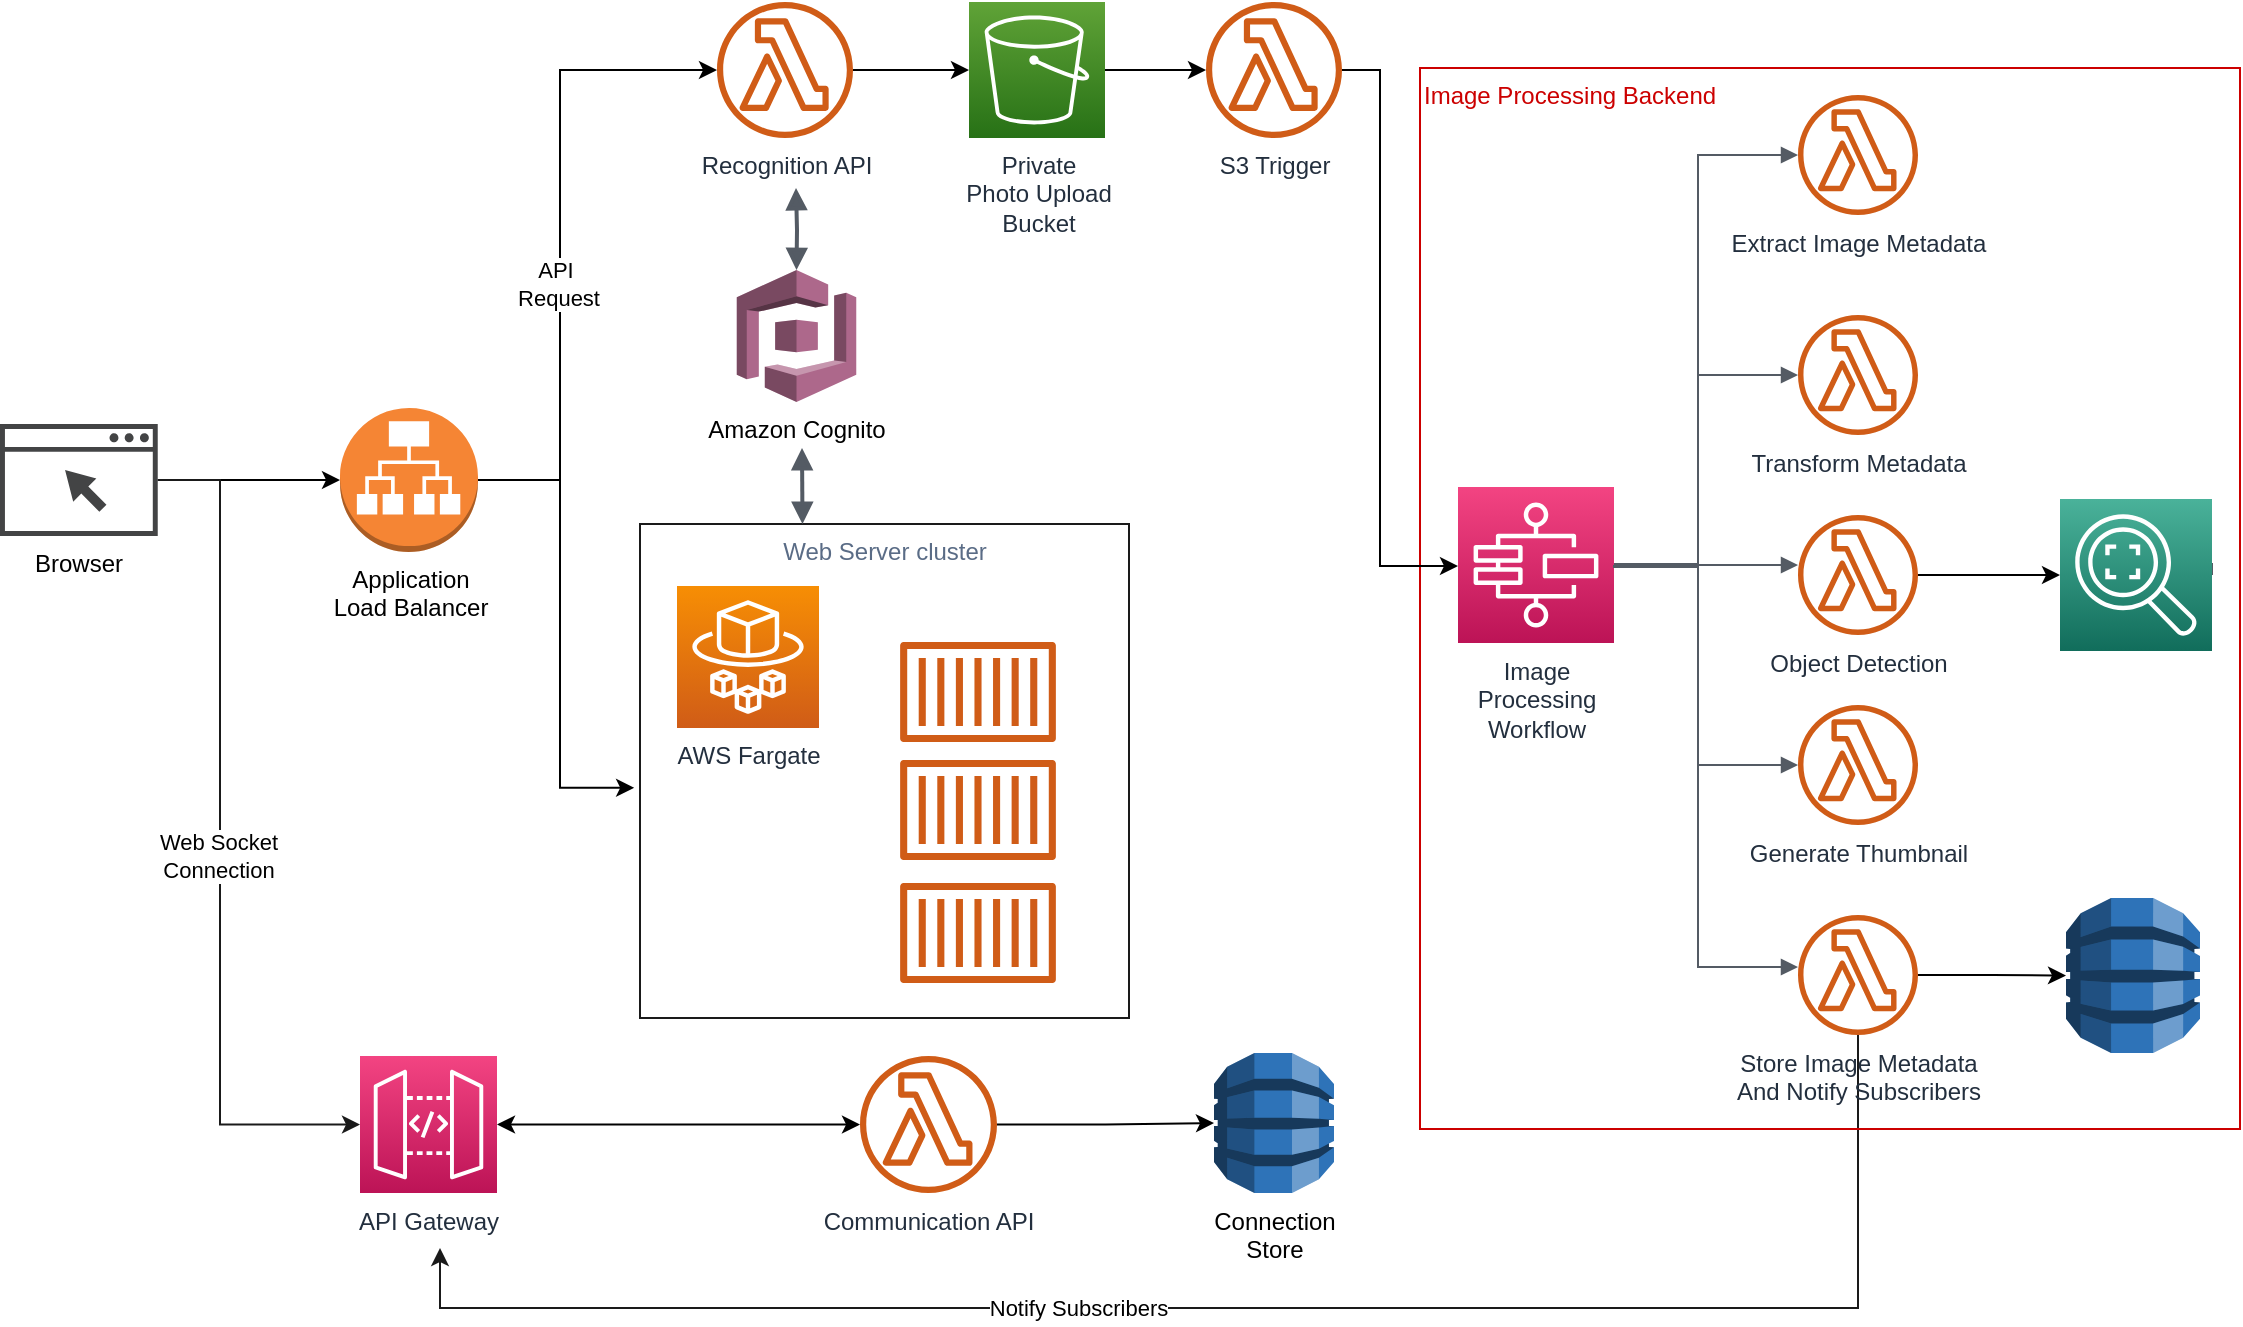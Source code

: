 <mxfile version="14.6.13" type="github">
  <diagram id="BZJ9KVFbpimCTmKUlwr4" name="Page-1">
    <mxGraphModel dx="2272" dy="737" grid="1" gridSize="10" guides="1" tooltips="1" connect="1" arrows="1" fold="1" page="1" pageScale="1" pageWidth="850" pageHeight="1100" math="0" shadow="0">
      <root>
        <mxCell id="0" />
        <mxCell id="1" parent="0" />
        <mxCell id="RY2GNPGNeXl1zOkJjkwS-59" value="" style="edgeStyle=orthogonalEdgeStyle;rounded=0;orthogonalLoop=1;jettySize=auto;html=1;strokeWidth=1;fillColor=#dae8fc;strokeColor=#1A1A1A;" parent="1" source="RY2GNPGNeXl1zOkJjkwS-22" edge="1">
          <mxGeometry relative="1" as="geometry">
            <mxPoint x="-30" y="710" as="targetPoint" />
            <Array as="points">
              <mxPoint x="679" y="740" />
              <mxPoint x="-30" y="740" />
            </Array>
          </mxGeometry>
        </mxCell>
        <mxCell id="RY2GNPGNeXl1zOkJjkwS-70" value="&lt;span&gt;Notify Subscribers&lt;/span&gt;" style="edgeLabel;html=1;align=center;verticalAlign=middle;resizable=0;points=[];fontStyle=0" parent="RY2GNPGNeXl1zOkJjkwS-59" vertex="1" connectable="0">
          <mxGeometry x="0.204" relative="1" as="geometry">
            <mxPoint as="offset" />
          </mxGeometry>
        </mxCell>
        <mxCell id="RY2GNPGNeXl1zOkJjkwS-15" value="&lt;font color=&quot;#cc0000&quot;&gt;Image Processing Backend&lt;/font&gt;" style="fillColor=none;verticalAlign=top;fontStyle=0;fontColor=#5A6C86;labelBackgroundColor=#ffffff;html=1;strokeColor=#CC0000;align=left;" parent="1" vertex="1">
          <mxGeometry x="460" y="120" width="410" height="530.5" as="geometry" />
        </mxCell>
        <mxCell id="RY2GNPGNeXl1zOkJjkwS-46" value="Web Server cluster" style="fillColor=none;verticalAlign=top;fontStyle=0;fontColor=#5A6C86;labelBackgroundColor=#ffffff;html=1;strokeColor=#1A1A1A;" parent="1" vertex="1">
          <mxGeometry x="70" y="348" width="244.5" height="247" as="geometry" />
        </mxCell>
        <mxCell id="RY2GNPGNeXl1zOkJjkwS-6" value="Extract Image Metadata" style="outlineConnect=0;fontColor=#232F3E;gradientColor=none;fillColor=#D05C17;strokeColor=none;dashed=0;verticalLabelPosition=bottom;verticalAlign=top;align=center;html=1;fontSize=12;fontStyle=0;aspect=fixed;pointerEvents=1;shape=mxgraph.aws4.lambda_function;" parent="1" vertex="1">
          <mxGeometry x="649" y="133.5" width="60" height="60" as="geometry" />
        </mxCell>
        <mxCell id="RY2GNPGNeXl1zOkJjkwS-7" value="Transform Metadata" style="outlineConnect=0;fontColor=#232F3E;gradientColor=none;fillColor=#D05C17;strokeColor=none;dashed=0;verticalLabelPosition=bottom;verticalAlign=top;align=center;html=1;fontSize=12;fontStyle=0;aspect=fixed;pointerEvents=1;shape=mxgraph.aws4.lambda_function;" parent="1" vertex="1">
          <mxGeometry x="649" y="243.5" width="60" height="60" as="geometry" />
        </mxCell>
        <mxCell id="7VSHakNJntf2VCaEipvx-4" value="" style="edgeStyle=orthogonalEdgeStyle;rounded=0;orthogonalLoop=1;jettySize=auto;html=1;startArrow=none;startFill=0;strokeWidth=1;" edge="1" parent="1" source="RY2GNPGNeXl1zOkJjkwS-8" target="RY2GNPGNeXl1zOkJjkwS-11">
          <mxGeometry relative="1" as="geometry" />
        </mxCell>
        <mxCell id="RY2GNPGNeXl1zOkJjkwS-8" value="Object Detection" style="outlineConnect=0;fontColor=#232F3E;gradientColor=none;fillColor=#D05C17;strokeColor=none;dashed=0;verticalLabelPosition=bottom;verticalAlign=top;align=center;html=1;fontSize=12;fontStyle=0;aspect=fixed;pointerEvents=1;shape=mxgraph.aws4.lambda_function;" parent="1" vertex="1">
          <mxGeometry x="649" y="343.5" width="60" height="60" as="geometry" />
        </mxCell>
        <mxCell id="RY2GNPGNeXl1zOkJjkwS-9" value="Generate Thumbnail" style="outlineConnect=0;fontColor=#232F3E;gradientColor=none;fillColor=#D05C17;strokeColor=none;dashed=0;verticalLabelPosition=bottom;verticalAlign=top;align=center;html=1;fontSize=12;fontStyle=0;aspect=fixed;pointerEvents=1;shape=mxgraph.aws4.lambda_function;" parent="1" vertex="1">
          <mxGeometry x="649" y="438.5" width="60" height="60" as="geometry" />
        </mxCell>
        <mxCell id="RY2GNPGNeXl1zOkJjkwS-10" value="Image &lt;br&gt;Processing&lt;br&gt;Workflow" style="points=[[0,0,0],[0.25,0,0],[0.5,0,0],[0.75,0,0],[1,0,0],[0,1,0],[0.25,1,0],[0.5,1,0],[0.75,1,0],[1,1,0],[0,0.25,0],[0,0.5,0],[0,0.75,0],[1,0.25,0],[1,0.5,0],[1,0.75,0]];outlineConnect=0;fontColor=#232F3E;gradientColor=#F34482;gradientDirection=north;fillColor=#BC1356;strokeColor=#ffffff;dashed=0;verticalLabelPosition=bottom;verticalAlign=top;align=center;html=1;fontSize=12;fontStyle=0;aspect=fixed;shape=mxgraph.aws4.resourceIcon;resIcon=mxgraph.aws4.step_functions;" parent="1" vertex="1">
          <mxGeometry x="479" y="329.5" width="78" height="78" as="geometry" />
        </mxCell>
        <mxCell id="RY2GNPGNeXl1zOkJjkwS-12" value="" style="outlineConnect=0;dashed=0;verticalLabelPosition=bottom;verticalAlign=top;align=center;html=1;shape=mxgraph.aws3.dynamo_db;fillColor=#2E73B8;gradientColor=none;" parent="1" vertex="1">
          <mxGeometry x="783" y="535" width="67" height="77.5" as="geometry" />
        </mxCell>
        <mxCell id="RY2GNPGNeXl1zOkJjkwS-17" value="" style="edgeStyle=orthogonalEdgeStyle;html=1;endArrow=block;elbow=vertical;startArrow=none;endFill=1;strokeColor=#545B64;rounded=0;" parent="1" target="RY2GNPGNeXl1zOkJjkwS-6" edge="1">
          <mxGeometry width="100" relative="1" as="geometry">
            <mxPoint x="557" y="368" as="sourcePoint" />
            <mxPoint x="657" y="368" as="targetPoint" />
            <Array as="points">
              <mxPoint x="599" y="368.5" />
              <mxPoint x="599" y="163.5" />
            </Array>
          </mxGeometry>
        </mxCell>
        <mxCell id="RY2GNPGNeXl1zOkJjkwS-18" value="" style="edgeStyle=orthogonalEdgeStyle;html=1;endArrow=block;elbow=vertical;startArrow=none;endFill=1;strokeColor=#545B64;rounded=0;exitX=1;exitY=0.5;exitDx=0;exitDy=0;exitPerimeter=0;" parent="1" source="RY2GNPGNeXl1zOkJjkwS-10" target="RY2GNPGNeXl1zOkJjkwS-7" edge="1">
          <mxGeometry width="100" relative="1" as="geometry">
            <mxPoint x="567" y="378" as="sourcePoint" />
            <mxPoint x="659" y="219.5" as="targetPoint" />
            <Array as="points">
              <mxPoint x="599" y="368.5" />
              <mxPoint x="599" y="273.5" />
            </Array>
          </mxGeometry>
        </mxCell>
        <mxCell id="RY2GNPGNeXl1zOkJjkwS-19" value="" style="edgeStyle=orthogonalEdgeStyle;html=1;endArrow=block;elbow=vertical;startArrow=none;endFill=1;strokeColor=#545B64;rounded=0;exitX=1;exitY=0.5;exitDx=0;exitDy=0;exitPerimeter=0;" parent="1" target="RY2GNPGNeXl1zOkJjkwS-8" edge="1">
          <mxGeometry width="100" relative="1" as="geometry">
            <mxPoint x="557" y="368.5" as="sourcePoint" />
            <mxPoint x="649" y="319.5" as="targetPoint" />
            <Array as="points">
              <mxPoint x="639" y="368.5" />
              <mxPoint x="639" y="368.5" />
            </Array>
          </mxGeometry>
        </mxCell>
        <mxCell id="RY2GNPGNeXl1zOkJjkwS-20" value="" style="edgeStyle=orthogonalEdgeStyle;html=1;endArrow=block;elbow=vertical;startArrow=none;endFill=1;strokeColor=#545B64;rounded=0;exitX=1;exitY=0.5;exitDx=0;exitDy=0;exitPerimeter=0;" parent="1" source="RY2GNPGNeXl1zOkJjkwS-10" target="RY2GNPGNeXl1zOkJjkwS-9" edge="1">
          <mxGeometry width="100" relative="1" as="geometry">
            <mxPoint x="567" y="378.5" as="sourcePoint" />
            <mxPoint x="659" y="429.5" as="targetPoint" />
            <Array as="points">
              <mxPoint x="557" y="369.5" />
              <mxPoint x="599" y="369.5" />
              <mxPoint x="599" y="468.5" />
            </Array>
          </mxGeometry>
        </mxCell>
        <mxCell id="7VSHakNJntf2VCaEipvx-6" value="" style="edgeStyle=orthogonalEdgeStyle;rounded=0;orthogonalLoop=1;jettySize=auto;html=1;startArrow=none;startFill=0;strokeWidth=1;" edge="1" parent="1" source="RY2GNPGNeXl1zOkJjkwS-22" target="RY2GNPGNeXl1zOkJjkwS-12">
          <mxGeometry relative="1" as="geometry" />
        </mxCell>
        <mxCell id="RY2GNPGNeXl1zOkJjkwS-22" value="Store Image Metadata&lt;br&gt;And Notify Subscribers" style="outlineConnect=0;fontColor=#232F3E;gradientColor=none;fillColor=#D05C17;strokeColor=none;dashed=0;verticalLabelPosition=bottom;verticalAlign=top;align=center;html=1;fontSize=12;fontStyle=0;aspect=fixed;pointerEvents=1;shape=mxgraph.aws4.lambda_function;" parent="1" vertex="1">
          <mxGeometry x="649" y="543.5" width="60" height="60" as="geometry" />
        </mxCell>
        <mxCell id="RY2GNPGNeXl1zOkJjkwS-23" value="" style="edgeStyle=orthogonalEdgeStyle;html=1;endArrow=block;elbow=vertical;startArrow=none;endFill=1;strokeColor=#545B64;rounded=0;" parent="1" edge="1">
          <mxGeometry width="100" relative="1" as="geometry">
            <mxPoint x="557" y="369.5" as="sourcePoint" />
            <mxPoint x="649" y="569.5" as="targetPoint" />
            <Array as="points">
              <mxPoint x="599" y="369.5" />
              <mxPoint x="599" y="569.5" />
              <mxPoint x="649" y="569.5" />
            </Array>
          </mxGeometry>
        </mxCell>
        <mxCell id="RY2GNPGNeXl1zOkJjkwS-24" value="" style="edgeStyle=orthogonalEdgeStyle;html=1;endArrow=block;elbow=vertical;startArrow=none;endFill=1;strokeColor=#545B64;rounded=0;exitX=1;exitY=0.5;exitDx=0;exitDy=0;exitPerimeter=0;" parent="1" edge="1" source="RY2GNPGNeXl1zOkJjkwS-11">
          <mxGeometry width="100" relative="1" as="geometry">
            <mxPoint x="709" y="368" as="sourcePoint" />
            <mxPoint x="819" y="368.5" as="targetPoint" />
            <Array as="points">
              <mxPoint x="791" y="368" />
              <mxPoint x="791" y="368" />
            </Array>
          </mxGeometry>
        </mxCell>
        <mxCell id="RY2GNPGNeXl1zOkJjkwS-62" value="" style="edgeStyle=orthogonalEdgeStyle;rounded=0;orthogonalLoop=1;jettySize=auto;html=1;strokeWidth=1;" parent="1" source="RY2GNPGNeXl1zOkJjkwS-26" target="RY2GNPGNeXl1zOkJjkwS-10" edge="1">
          <mxGeometry relative="1" as="geometry">
            <mxPoint x="570" y="181" as="sourcePoint" />
            <Array as="points">
              <mxPoint x="440" y="121" />
              <mxPoint x="440" y="369" />
            </Array>
          </mxGeometry>
        </mxCell>
        <mxCell id="RY2GNPGNeXl1zOkJjkwS-26" value="S3 Trigger" style="outlineConnect=0;fontColor=#232F3E;gradientColor=none;fillColor=#D05C17;strokeColor=none;dashed=0;verticalLabelPosition=bottom;verticalAlign=top;align=center;html=1;fontSize=12;fontStyle=0;aspect=fixed;pointerEvents=1;shape=mxgraph.aws4.lambda_function;labelBackgroundColor=#ffffff;" parent="1" vertex="1">
          <mxGeometry x="353" y="87" width="68" height="68" as="geometry" />
        </mxCell>
        <mxCell id="RY2GNPGNeXl1zOkJjkwS-61" value="" style="edgeStyle=orthogonalEdgeStyle;rounded=0;orthogonalLoop=1;jettySize=auto;html=1;strokeWidth=1;" parent="1" source="RY2GNPGNeXl1zOkJjkwS-29" target="RY2GNPGNeXl1zOkJjkwS-26" edge="1">
          <mxGeometry relative="1" as="geometry" />
        </mxCell>
        <mxCell id="RY2GNPGNeXl1zOkJjkwS-29" value="Private &lt;br&gt;Photo Upload&lt;br&gt;Bucket" style="points=[[0,0,0],[0.25,0,0],[0.5,0,0],[0.75,0,0],[1,0,0],[0,1,0],[0.25,1,0],[0.5,1,0],[0.75,1,0],[1,1,0],[0,0.25,0],[0,0.5,0],[0,0.75,0],[1,0.25,0],[1,0.5,0],[1,0.75,0]];outlineConnect=0;fontColor=#232F3E;gradientColor=#60A337;gradientDirection=north;fillColor=#277116;strokeColor=#ffffff;dashed=0;verticalLabelPosition=bottom;verticalAlign=top;align=center;html=1;fontSize=12;fontStyle=0;aspect=fixed;shape=mxgraph.aws4.resourceIcon;resIcon=mxgraph.aws4.s3;labelBackgroundColor=#ffffff;" parent="1" vertex="1">
          <mxGeometry x="234.5" y="87" width="68" height="68" as="geometry" />
        </mxCell>
        <mxCell id="RY2GNPGNeXl1zOkJjkwS-68" value="" style="edgeStyle=orthogonalEdgeStyle;rounded=0;orthogonalLoop=1;jettySize=auto;html=1;strokeWidth=1;startArrow=classic;startFill=1;" parent="1" source="RY2GNPGNeXl1zOkJjkwS-30" target="RY2GNPGNeXl1zOkJjkwS-56" edge="1">
          <mxGeometry relative="1" as="geometry" />
        </mxCell>
        <mxCell id="RY2GNPGNeXl1zOkJjkwS-30" value="API Gateway" style="points=[[0,0,0],[0.25,0,0],[0.5,0,0],[0.75,0,0],[1,0,0],[0,1,0],[0.25,1,0],[0.5,1,0],[0.75,1,0],[1,1,0],[0,0.25,0],[0,0.5,0],[0,0.75,0],[1,0.25,0],[1,0.5,0],[1,0.75,0]];outlineConnect=0;fontColor=#232F3E;gradientColor=#F34482;gradientDirection=north;fillColor=#BC1356;strokeColor=#ffffff;dashed=0;verticalLabelPosition=bottom;verticalAlign=top;align=center;html=1;fontSize=12;fontStyle=0;aspect=fixed;shape=mxgraph.aws4.resourceIcon;resIcon=mxgraph.aws4.api_gateway;labelBackgroundColor=#ffffff;" parent="1" vertex="1">
          <mxGeometry x="-70" y="614" width="68.5" height="68.5" as="geometry" />
        </mxCell>
        <mxCell id="RY2GNPGNeXl1zOkJjkwS-31" value="Amazon Cognito" style="outlineConnect=0;dashed=0;verticalLabelPosition=bottom;verticalAlign=top;align=center;html=1;shape=mxgraph.aws3.cognito;fillColor=#AD688B;gradientColor=none;labelBackgroundColor=#ffffff;strokeColor=#CC0000;" parent="1" vertex="1">
          <mxGeometry x="118.38" y="221" width="59.75" height="66" as="geometry" />
        </mxCell>
        <mxCell id="RY2GNPGNeXl1zOkJjkwS-63" value="" style="edgeStyle=orthogonalEdgeStyle;rounded=0;orthogonalLoop=1;jettySize=auto;html=1;strokeWidth=1;" parent="1" source="RY2GNPGNeXl1zOkJjkwS-39" target="RY2GNPGNeXl1zOkJjkwS-43" edge="1">
          <mxGeometry relative="1" as="geometry" />
        </mxCell>
        <mxCell id="RY2GNPGNeXl1zOkJjkwS-66" value="" style="edgeStyle=orthogonalEdgeStyle;rounded=0;orthogonalLoop=1;jettySize=auto;html=1;strokeWidth=1;entryX=0;entryY=0.5;entryDx=0;entryDy=0;entryPerimeter=0;fillColor=#dae8fc;strokeColor=#1A1A1A;" parent="1" source="RY2GNPGNeXl1zOkJjkwS-39" target="RY2GNPGNeXl1zOkJjkwS-30" edge="1">
          <mxGeometry relative="1" as="geometry">
            <mxPoint x="-210.565" y="434" as="targetPoint" />
            <Array as="points">
              <mxPoint x="-140" y="326" />
              <mxPoint x="-140" y="648" />
            </Array>
          </mxGeometry>
        </mxCell>
        <mxCell id="RY2GNPGNeXl1zOkJjkwS-67" value="Web Socket&lt;br&gt;Connection" style="edgeLabel;html=1;align=center;verticalAlign=middle;resizable=0;points=[];" parent="RY2GNPGNeXl1zOkJjkwS-66" vertex="1" connectable="0">
          <mxGeometry x="0.032" y="-1" relative="1" as="geometry">
            <mxPoint as="offset" />
          </mxGeometry>
        </mxCell>
        <mxCell id="RY2GNPGNeXl1zOkJjkwS-39" value="Browser" style="pointerEvents=1;shadow=0;dashed=0;html=1;strokeColor=none;fillColor=#434445;aspect=fixed;labelPosition=center;verticalLabelPosition=bottom;verticalAlign=top;align=center;outlineConnect=0;shape=mxgraph.vvd.web_browser;labelBackgroundColor=#ffffff;" parent="1" vertex="1">
          <mxGeometry x="-250" y="298" width="78.87" height="56" as="geometry" />
        </mxCell>
        <mxCell id="RY2GNPGNeXl1zOkJjkwS-73" value="" style="edgeStyle=orthogonalEdgeStyle;rounded=0;orthogonalLoop=1;jettySize=auto;html=1;startArrow=none;startFill=0;strokeWidth=1;" parent="1" source="RY2GNPGNeXl1zOkJjkwS-43" target="RY2GNPGNeXl1zOkJjkwS-71" edge="1">
          <mxGeometry relative="1" as="geometry">
            <mxPoint x="-45.5" y="210" as="targetPoint" />
            <Array as="points">
              <mxPoint x="30" y="326" />
              <mxPoint x="30" y="121" />
            </Array>
          </mxGeometry>
        </mxCell>
        <mxCell id="RY2GNPGNeXl1zOkJjkwS-75" value="API&amp;nbsp;&lt;br&gt;Request" style="edgeLabel;html=1;align=center;verticalAlign=middle;resizable=0;points=[];" parent="RY2GNPGNeXl1zOkJjkwS-73" vertex="1" connectable="0">
          <mxGeometry x="0.213" y="1" relative="1" as="geometry">
            <mxPoint y="58" as="offset" />
          </mxGeometry>
        </mxCell>
        <mxCell id="RY2GNPGNeXl1zOkJjkwS-43" value="Application&lt;br&gt;Load Balancer" style="outlineConnect=0;dashed=0;verticalLabelPosition=bottom;verticalAlign=top;align=center;html=1;shape=mxgraph.aws3.application_load_balancer;fillColor=#F58534;gradientColor=none;labelBackgroundColor=#ffffff;strokeColor=#CC0000;" parent="1" vertex="1">
          <mxGeometry x="-80" y="290" width="69" height="72" as="geometry" />
        </mxCell>
        <mxCell id="RY2GNPGNeXl1zOkJjkwS-44" value="AWS Fargate" style="points=[[0,0,0],[0.25,0,0],[0.5,0,0],[0.75,0,0],[1,0,0],[0,1,0],[0.25,1,0],[0.5,1,0],[0.75,1,0],[1,1,0],[0,0.25,0],[0,0.5,0],[0,0.75,0],[1,0.25,0],[1,0.5,0],[1,0.75,0]];outlineConnect=0;fontColor=#232F3E;gradientColor=#F78E04;gradientDirection=north;fillColor=#D05C17;strokeColor=#ffffff;dashed=0;verticalLabelPosition=bottom;verticalAlign=top;align=center;html=1;fontSize=12;fontStyle=0;aspect=fixed;shape=mxgraph.aws4.resourceIcon;resIcon=mxgraph.aws4.fargate;labelBackgroundColor=#ffffff;" parent="1" vertex="1">
          <mxGeometry x="88.5" y="379" width="71" height="71" as="geometry" />
        </mxCell>
        <mxCell id="RY2GNPGNeXl1zOkJjkwS-47" value="" style="outlineConnect=0;fontColor=#232F3E;gradientColor=none;fillColor=#D05C17;strokeColor=none;dashed=0;verticalLabelPosition=bottom;verticalAlign=top;align=center;html=1;fontSize=12;fontStyle=0;aspect=fixed;pointerEvents=1;shape=mxgraph.aws4.container_1;labelBackgroundColor=#ffffff;" parent="1" vertex="1">
          <mxGeometry x="200" y="407" width="78" height="50" as="geometry" />
        </mxCell>
        <mxCell id="RY2GNPGNeXl1zOkJjkwS-48" value="" style="outlineConnect=0;fontColor=#232F3E;gradientColor=none;fillColor=#D05C17;strokeColor=none;dashed=0;verticalLabelPosition=bottom;verticalAlign=top;align=center;html=1;fontSize=12;fontStyle=0;aspect=fixed;pointerEvents=1;shape=mxgraph.aws4.container_1;labelBackgroundColor=#ffffff;" parent="1" vertex="1">
          <mxGeometry x="200" y="466" width="78" height="50" as="geometry" />
        </mxCell>
        <mxCell id="RY2GNPGNeXl1zOkJjkwS-49" value="" style="outlineConnect=0;fontColor=#232F3E;gradientColor=none;fillColor=#D05C17;strokeColor=none;dashed=0;verticalLabelPosition=bottom;verticalAlign=top;align=center;html=1;fontSize=12;fontStyle=0;aspect=fixed;pointerEvents=1;shape=mxgraph.aws4.container_1;labelBackgroundColor=#ffffff;" parent="1" vertex="1">
          <mxGeometry x="200" y="527.5" width="78" height="50" as="geometry" />
        </mxCell>
        <mxCell id="RY2GNPGNeXl1zOkJjkwS-54" value="" style="edgeStyle=orthogonalEdgeStyle;html=1;endArrow=block;elbow=vertical;startArrow=block;startFill=1;endFill=1;strokeColor=#545B64;rounded=0;strokeWidth=2;entryX=0.5;entryY=0;entryDx=0;entryDy=0;entryPerimeter=0;" parent="1" target="RY2GNPGNeXl1zOkJjkwS-31" edge="1">
          <mxGeometry width="100" relative="1" as="geometry">
            <mxPoint x="148" y="180" as="sourcePoint" />
            <mxPoint x="148" y="184" as="targetPoint" />
            <Array as="points" />
          </mxGeometry>
        </mxCell>
        <mxCell id="RY2GNPGNeXl1zOkJjkwS-69" value="" style="edgeStyle=orthogonalEdgeStyle;rounded=0;orthogonalLoop=1;jettySize=auto;html=1;startArrow=none;startFill=0;strokeWidth=1;" parent="1" source="RY2GNPGNeXl1zOkJjkwS-56" target="RY2GNPGNeXl1zOkJjkwS-57" edge="1">
          <mxGeometry relative="1" as="geometry" />
        </mxCell>
        <mxCell id="RY2GNPGNeXl1zOkJjkwS-56" value="Communication API" style="outlineConnect=0;fontColor=#232F3E;gradientColor=none;fillColor=#D05C17;strokeColor=none;dashed=0;verticalLabelPosition=bottom;verticalAlign=top;align=center;html=1;fontSize=12;fontStyle=0;aspect=fixed;pointerEvents=1;shape=mxgraph.aws4.lambda_function;labelBackgroundColor=#ffffff;" parent="1" vertex="1">
          <mxGeometry x="180" y="614" width="68.5" height="68.5" as="geometry" />
        </mxCell>
        <mxCell id="RY2GNPGNeXl1zOkJjkwS-57" value="Connection&lt;br&gt;Store" style="outlineConnect=0;dashed=0;verticalLabelPosition=bottom;verticalAlign=top;align=center;html=1;shape=mxgraph.aws3.dynamo_db;fillColor=#2E73B8;gradientColor=none;" parent="1" vertex="1">
          <mxGeometry x="357" y="612.5" width="60" height="70" as="geometry" />
        </mxCell>
        <mxCell id="7VSHakNJntf2VCaEipvx-2" value="" style="edgeStyle=orthogonalEdgeStyle;rounded=0;orthogonalLoop=1;jettySize=auto;html=1;startArrow=none;startFill=0;strokeWidth=1;" edge="1" parent="1" source="RY2GNPGNeXl1zOkJjkwS-71">
          <mxGeometry relative="1" as="geometry">
            <mxPoint x="234.5" y="121" as="targetPoint" />
          </mxGeometry>
        </mxCell>
        <mxCell id="RY2GNPGNeXl1zOkJjkwS-71" value="Recognition API" style="outlineConnect=0;fontColor=#232F3E;gradientColor=none;fillColor=#D05C17;strokeColor=none;dashed=0;verticalLabelPosition=bottom;verticalAlign=top;align=center;html=1;fontSize=12;fontStyle=0;aspect=fixed;pointerEvents=1;shape=mxgraph.aws4.lambda_function;labelBackgroundColor=#ffffff;" parent="1" vertex="1">
          <mxGeometry x="108.5" y="87" width="68" height="68" as="geometry" />
        </mxCell>
        <mxCell id="RY2GNPGNeXl1zOkJjkwS-76" value="" style="edgeStyle=orthogonalEdgeStyle;html=1;endArrow=block;elbow=vertical;startArrow=block;startFill=1;endFill=1;strokeColor=#545B64;rounded=0;strokeWidth=2;entryX=0.5;entryY=0;entryDx=0;entryDy=0;" parent="1" edge="1">
          <mxGeometry width="100" relative="1" as="geometry">
            <mxPoint x="151" y="310" as="sourcePoint" />
            <mxPoint x="151.25" y="348" as="targetPoint" />
            <Array as="points">
              <mxPoint x="151" y="310" />
              <mxPoint x="151" y="310" />
            </Array>
          </mxGeometry>
        </mxCell>
        <mxCell id="RY2GNPGNeXl1zOkJjkwS-11" value="" style="points=[[0,0,0],[0.25,0,0],[0.5,0,0],[0.75,0,0],[1,0,0],[0,1,0],[0.25,1,0],[0.5,1,0],[0.75,1,0],[1,1,0],[0,0.25,0],[0,0.5,0],[0,0.75,0],[1,0.25,0],[1,0.5,0],[1,0.75,0]];outlineConnect=0;fontColor=#232F3E;gradientColor=#4AB29A;gradientDirection=north;fillColor=#116D5B;strokeColor=#ffffff;dashed=0;verticalLabelPosition=bottom;verticalAlign=top;align=center;html=1;fontSize=12;fontStyle=0;aspect=fixed;shape=mxgraph.aws4.resourceIcon;resIcon=mxgraph.aws4.rekognition_2;" parent="1" vertex="1">
          <mxGeometry x="780" y="335.5" width="76" height="76" as="geometry" />
        </mxCell>
        <mxCell id="7VSHakNJntf2VCaEipvx-7" value="" style="edgeStyle=orthogonalEdgeStyle;rounded=0;orthogonalLoop=1;jettySize=auto;html=1;startArrow=none;startFill=0;strokeWidth=1;exitX=1;exitY=0.5;exitDx=0;exitDy=0;exitPerimeter=0;entryX=-0.012;entryY=0.534;entryDx=0;entryDy=0;entryPerimeter=0;" edge="1" parent="1" source="RY2GNPGNeXl1zOkJjkwS-43" target="RY2GNPGNeXl1zOkJjkwS-46">
          <mxGeometry relative="1" as="geometry">
            <mxPoint x="159.5" y="109" as="targetPoint" />
            <Array as="points">
              <mxPoint x="30" y="326" />
              <mxPoint x="30" y="480" />
            </Array>
            <mxPoint x="-1" y="336" as="sourcePoint" />
          </mxGeometry>
        </mxCell>
      </root>
    </mxGraphModel>
  </diagram>
</mxfile>

